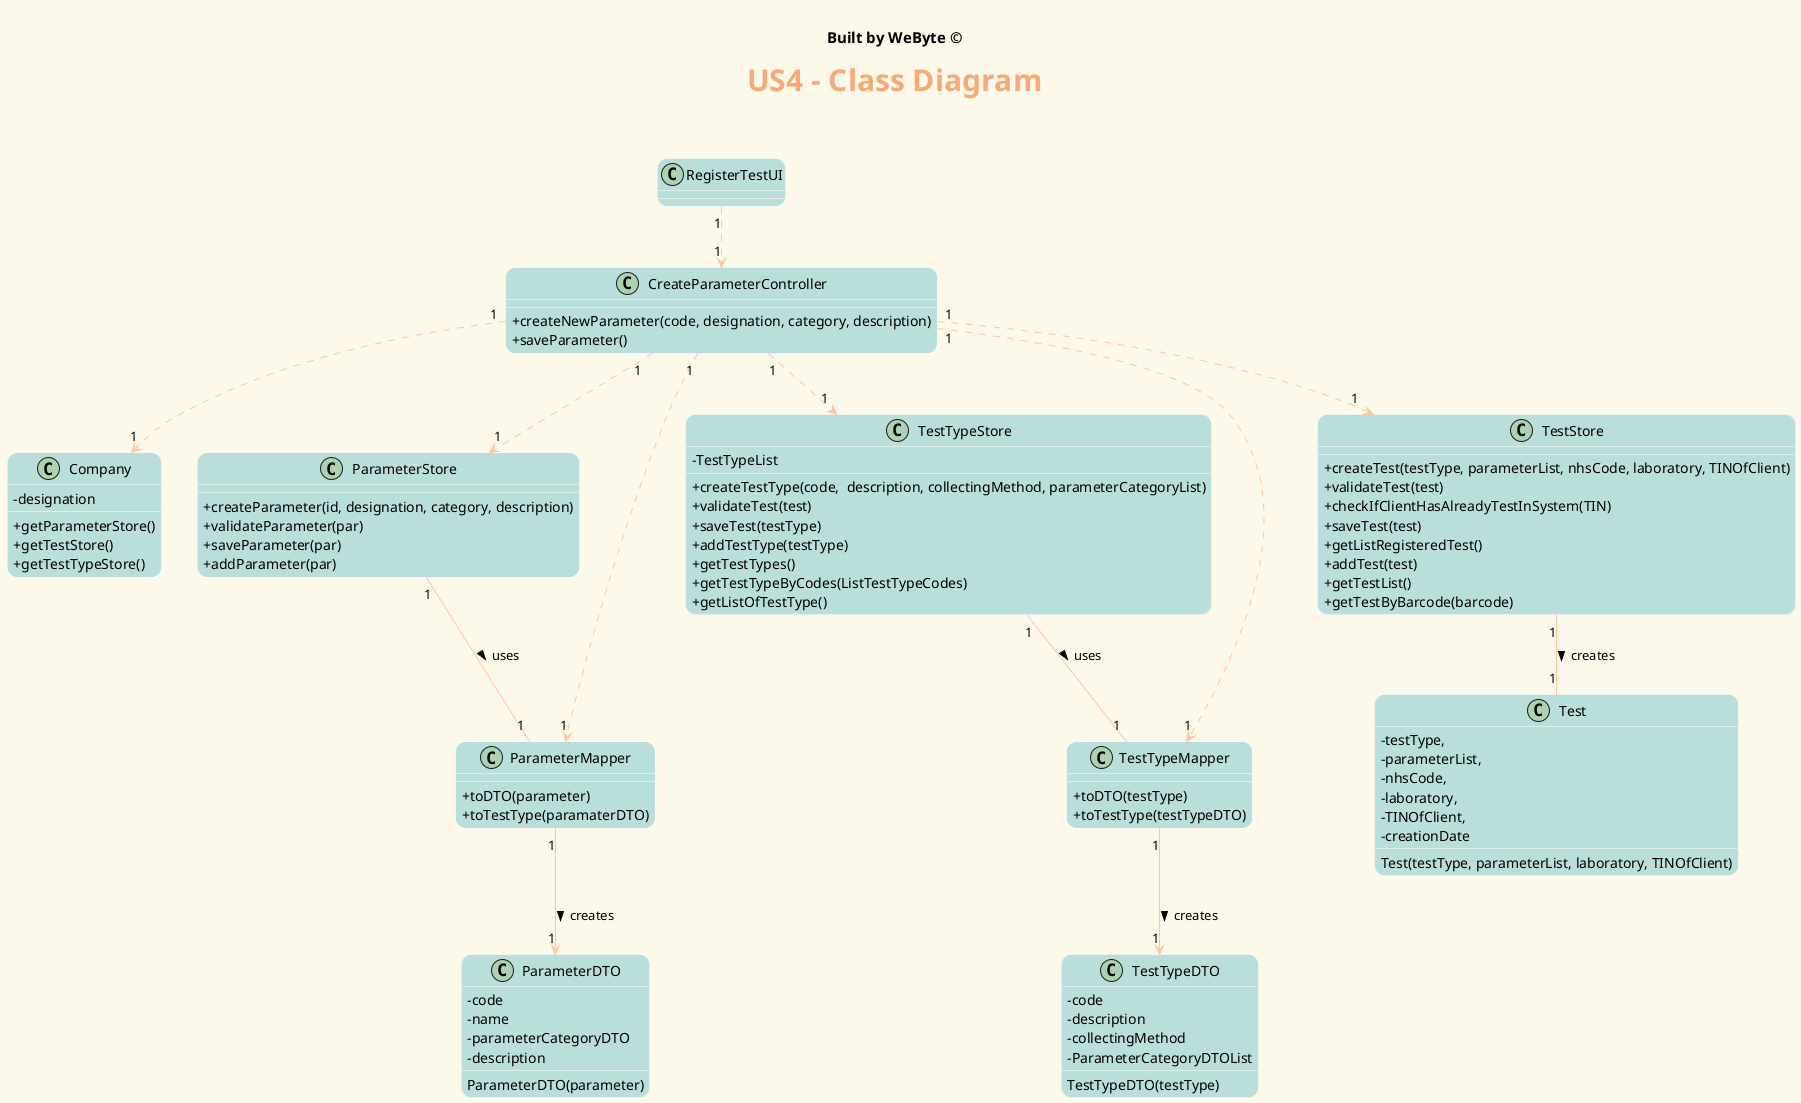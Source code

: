 
@startuml
'https://plantuml.com/class-diagram
' ======= layout =========
skinparam backgroundColor #fcf9ea
skinparam titleBorderRoundCorner 15
skinparam titleFontSize 30
skinparam classAttributeIconSize 0
skinparam titleFontName Arial Black
skinparam titleFontColor #f8a978
skinparam roundcorner 20
skinparam stereotypeCBackgroundColor ffc5a1
skinparam class {

ArrowColor ffc5a1
BorderColor White
BackgroundColor badfdb
}


' ======= title =========
center header


<font color=Black size=15><b>Built by WeByte ©</font>
endheader
title <b>US4 - Class Diagram\n

' ======= classes =========

class RegisterTestUI

class Company {
  -designation
  +getParameterStore()
  +getTestStore()
  +getTestTypeStore()
}
class ParameterStore {
   +createParameter(id, designation, category, description)
   +validateParameter(par)
   +saveParameter(par)
   +addParameter(par)
}
class TestTypeStore {
-TestTypeList
+createTestType(code,  description, collectingMethod, parameterCategoryList)
+validateTest(test)
+saveTest(testType)
+addTestType(testType)
+getTestTypes()
+getTestTypeByCodes(ListTestTypeCodes)
+getListOfTestType()
}

class Test {
  -testType,
  -parameterList,
  -nhsCode,
  -laboratory,
  -TINOfClient,
  -creationDate
  Test(testType, parameterList, laboratory, TINOfClient)


}
class TestStore{
+createTest(testType, parameterList, nhsCode, laboratory, TINOfClient)
+validateTest(test)
+checkIfClientHasAlreadyTestInSystem(TIN)
+saveTest(test)
+getListRegisteredTest()
+addTest(test)
+getTestList()
+getTestByBarcode(barcode)
}

class CreateParameterController{
   +createNewParameter(code, designation, category, description)
   +saveParameter()
}
class TestTypeDTO{
-code
-description
-collectingMethod
-ParameterCategoryDTOList
TestTypeDTO(testType)
}


class ParameterDTO{
-code
-name
-parameterCategoryDTO
-description
ParameterDTO(parameter)
}

class TestTypeMapper{
+toDTO(testType)
+toTestType(testTypeDTO)
}
class ParameterMapper{
+toDTO(parameter)
+toTestType(paramaterDTO)
}

RegisterTestUI "1" ..> "1" CreateParameterController
CreateParameterController "1" ..> "1" Company
CreateParameterController "1" ..> "1" TestStore
CreateParameterController "1" ..> "1" TestTypeStore
CreateParameterController "1" ..> "1" ParameterStore
CreateParameterController "1" ..> "1" TestTypeMapper
TestTypeMapper "1" --> "1" TestTypeDTO : creates >
CreateParameterController "1" ..> "1" ParameterMapper
ParameterMapper "1" --> "1" ParameterDTO : creates >
TestStore "1" -- "1" Test : creates >
ParameterStore "1" -- "1" ParameterMapper: uses >
TestTypeStore "1" -- "1" TestTypeMapper: uses >


@enduml